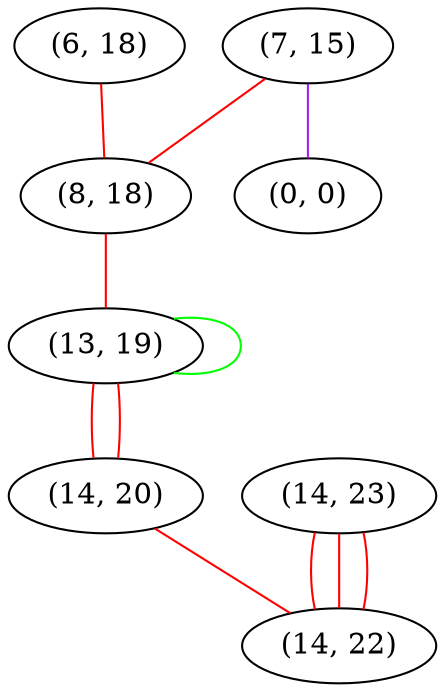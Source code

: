graph "" {
"(6, 18)";
"(7, 15)";
"(0, 0)";
"(8, 18)";
"(13, 19)";
"(14, 20)";
"(14, 23)";
"(14, 22)";
"(6, 18)" -- "(8, 18)"  [color=red, key=0, weight=1];
"(7, 15)" -- "(0, 0)"  [color=purple, key=0, weight=4];
"(7, 15)" -- "(8, 18)"  [color=red, key=0, weight=1];
"(8, 18)" -- "(13, 19)"  [color=red, key=0, weight=1];
"(13, 19)" -- "(14, 20)"  [color=red, key=0, weight=1];
"(13, 19)" -- "(14, 20)"  [color=red, key=1, weight=1];
"(13, 19)" -- "(13, 19)"  [color=green, key=0, weight=2];
"(14, 20)" -- "(14, 22)"  [color=red, key=0, weight=1];
"(14, 23)" -- "(14, 22)"  [color=red, key=0, weight=1];
"(14, 23)" -- "(14, 22)"  [color=red, key=1, weight=1];
"(14, 23)" -- "(14, 22)"  [color=red, key=2, weight=1];
}
